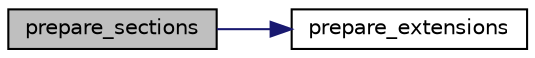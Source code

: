 digraph "prepare_sections"
{
 // LATEX_PDF_SIZE
  edge [fontname="Helvetica",fontsize="10",labelfontname="Helvetica",labelfontsize="10"];
  node [fontname="Helvetica",fontsize="10",shape=record];
  rankdir="LR";
  Node1 [label="prepare_sections",height=0.2,width=0.4,color="black", fillcolor="grey75", style="filled", fontcolor="black",tooltip=" "];
  Node1 -> Node2 [color="midnightblue",fontsize="10",style="solid",fontname="Helvetica"];
  Node2 [label="prepare_extensions",height=0.2,width=0.4,color="black", fillcolor="white", style="filled",URL="$class_c__plane.html#aecd2fcecaca860136bf56e6af5155e96",tooltip=" "];
}
